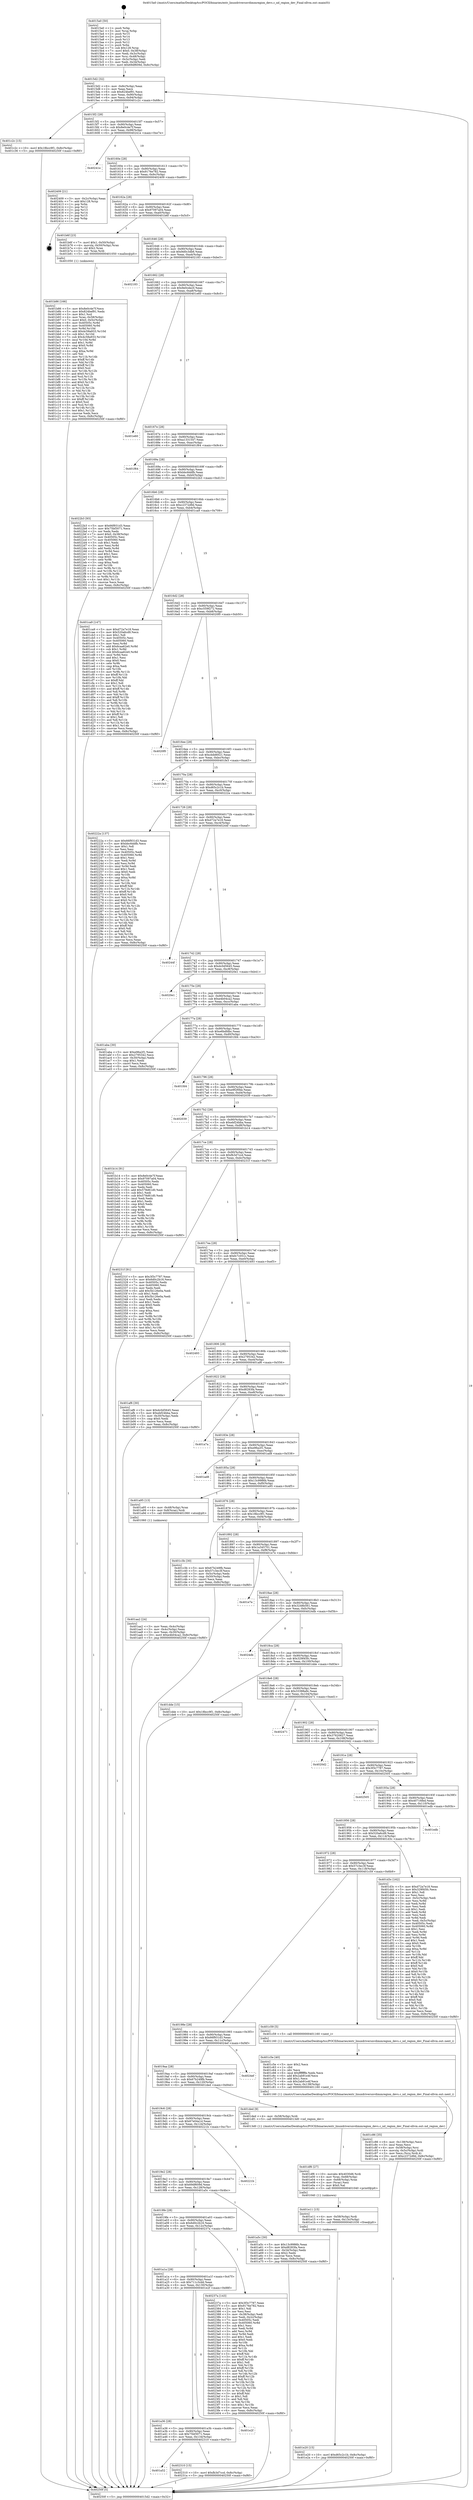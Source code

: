 digraph "0x4015a0" {
  label = "0x4015a0 (/mnt/c/Users/mathe/Desktop/tcc/POCII/binaries/extr_linuxdriversnvdimmregion_devs.c_nd_region_dev_Final-ollvm.out::main(0))"
  labelloc = "t"
  node[shape=record]

  Entry [label="",width=0.3,height=0.3,shape=circle,fillcolor=black,style=filled]
  "0x4015d2" [label="{
     0x4015d2 [32]\l
     | [instrs]\l
     &nbsp;&nbsp;0x4015d2 \<+6\>: mov -0x8c(%rbp),%eax\l
     &nbsp;&nbsp;0x4015d8 \<+2\>: mov %eax,%ecx\l
     &nbsp;&nbsp;0x4015da \<+6\>: sub $0x824bef91,%ecx\l
     &nbsp;&nbsp;0x4015e0 \<+6\>: mov %eax,-0x90(%rbp)\l
     &nbsp;&nbsp;0x4015e6 \<+6\>: mov %ecx,-0x94(%rbp)\l
     &nbsp;&nbsp;0x4015ec \<+6\>: je 0000000000401c2c \<main+0x68c\>\l
  }"]
  "0x401c2c" [label="{
     0x401c2c [15]\l
     | [instrs]\l
     &nbsp;&nbsp;0x401c2c \<+10\>: movl $0x18bcc9f1,-0x8c(%rbp)\l
     &nbsp;&nbsp;0x401c36 \<+5\>: jmp 000000000040250f \<main+0xf6f\>\l
  }"]
  "0x4015f2" [label="{
     0x4015f2 [28]\l
     | [instrs]\l
     &nbsp;&nbsp;0x4015f2 \<+5\>: jmp 00000000004015f7 \<main+0x57\>\l
     &nbsp;&nbsp;0x4015f7 \<+6\>: mov -0x90(%rbp),%eax\l
     &nbsp;&nbsp;0x4015fd \<+5\>: sub $0x8e0c4e7f,%eax\l
     &nbsp;&nbsp;0x401602 \<+6\>: mov %eax,-0x98(%rbp)\l
     &nbsp;&nbsp;0x401608 \<+6\>: je 000000000040241e \<main+0xe7e\>\l
  }"]
  Exit [label="",width=0.3,height=0.3,shape=circle,fillcolor=black,style=filled,peripheries=2]
  "0x40241e" [label="{
     0x40241e\l
  }", style=dashed]
  "0x40160e" [label="{
     0x40160e [28]\l
     | [instrs]\l
     &nbsp;&nbsp;0x40160e \<+5\>: jmp 0000000000401613 \<main+0x73\>\l
     &nbsp;&nbsp;0x401613 \<+6\>: mov -0x90(%rbp),%eax\l
     &nbsp;&nbsp;0x401619 \<+5\>: sub $0x9176e782,%eax\l
     &nbsp;&nbsp;0x40161e \<+6\>: mov %eax,-0x9c(%rbp)\l
     &nbsp;&nbsp;0x401624 \<+6\>: je 0000000000402409 \<main+0xe69\>\l
  }"]
  "0x401a52" [label="{
     0x401a52\l
  }", style=dashed]
  "0x402409" [label="{
     0x402409 [21]\l
     | [instrs]\l
     &nbsp;&nbsp;0x402409 \<+3\>: mov -0x2c(%rbp),%eax\l
     &nbsp;&nbsp;0x40240c \<+7\>: add $0x128,%rsp\l
     &nbsp;&nbsp;0x402413 \<+1\>: pop %rbx\l
     &nbsp;&nbsp;0x402414 \<+2\>: pop %r12\l
     &nbsp;&nbsp;0x402416 \<+2\>: pop %r13\l
     &nbsp;&nbsp;0x402418 \<+2\>: pop %r14\l
     &nbsp;&nbsp;0x40241a \<+2\>: pop %r15\l
     &nbsp;&nbsp;0x40241c \<+1\>: pop %rbp\l
     &nbsp;&nbsp;0x40241d \<+1\>: ret\l
  }"]
  "0x40162a" [label="{
     0x40162a [28]\l
     | [instrs]\l
     &nbsp;&nbsp;0x40162a \<+5\>: jmp 000000000040162f \<main+0x8f\>\l
     &nbsp;&nbsp;0x40162f \<+6\>: mov -0x90(%rbp),%eax\l
     &nbsp;&nbsp;0x401635 \<+5\>: sub $0x97097a04,%eax\l
     &nbsp;&nbsp;0x40163a \<+6\>: mov %eax,-0xa0(%rbp)\l
     &nbsp;&nbsp;0x401640 \<+6\>: je 0000000000401b6f \<main+0x5cf\>\l
  }"]
  "0x402310" [label="{
     0x402310 [15]\l
     | [instrs]\l
     &nbsp;&nbsp;0x402310 \<+10\>: movl $0xfb3d7ccd,-0x8c(%rbp)\l
     &nbsp;&nbsp;0x40231a \<+5\>: jmp 000000000040250f \<main+0xf6f\>\l
  }"]
  "0x401b6f" [label="{
     0x401b6f [23]\l
     | [instrs]\l
     &nbsp;&nbsp;0x401b6f \<+7\>: movl $0x1,-0x50(%rbp)\l
     &nbsp;&nbsp;0x401b76 \<+4\>: movslq -0x50(%rbp),%rax\l
     &nbsp;&nbsp;0x401b7a \<+4\>: shl $0x2,%rax\l
     &nbsp;&nbsp;0x401b7e \<+3\>: mov %rax,%rdi\l
     &nbsp;&nbsp;0x401b81 \<+5\>: call 0000000000401050 \<malloc@plt\>\l
     | [calls]\l
     &nbsp;&nbsp;0x401050 \{1\} (unknown)\l
  }"]
  "0x401646" [label="{
     0x401646 [28]\l
     | [instrs]\l
     &nbsp;&nbsp;0x401646 \<+5\>: jmp 000000000040164b \<main+0xab\>\l
     &nbsp;&nbsp;0x40164b \<+6\>: mov -0x90(%rbp),%eax\l
     &nbsp;&nbsp;0x401651 \<+5\>: sub $0x9d0c3db6,%eax\l
     &nbsp;&nbsp;0x401656 \<+6\>: mov %eax,-0xa4(%rbp)\l
     &nbsp;&nbsp;0x40165c \<+6\>: je 0000000000402183 \<main+0xbe3\>\l
  }"]
  "0x401a36" [label="{
     0x401a36 [28]\l
     | [instrs]\l
     &nbsp;&nbsp;0x401a36 \<+5\>: jmp 0000000000401a3b \<main+0x49b\>\l
     &nbsp;&nbsp;0x401a3b \<+6\>: mov -0x90(%rbp),%eax\l
     &nbsp;&nbsp;0x401a41 \<+5\>: sub $0x75bf3071,%eax\l
     &nbsp;&nbsp;0x401a46 \<+6\>: mov %eax,-0x134(%rbp)\l
     &nbsp;&nbsp;0x401a4c \<+6\>: je 0000000000402310 \<main+0xd70\>\l
  }"]
  "0x402183" [label="{
     0x402183\l
  }", style=dashed]
  "0x401662" [label="{
     0x401662 [28]\l
     | [instrs]\l
     &nbsp;&nbsp;0x401662 \<+5\>: jmp 0000000000401667 \<main+0xc7\>\l
     &nbsp;&nbsp;0x401667 \<+6\>: mov -0x90(%rbp),%eax\l
     &nbsp;&nbsp;0x40166d \<+5\>: sub $0x9e0cdec0,%eax\l
     &nbsp;&nbsp;0x401672 \<+6\>: mov %eax,-0xa8(%rbp)\l
     &nbsp;&nbsp;0x401678 \<+6\>: je 0000000000401e60 \<main+0x8c0\>\l
  }"]
  "0x401e2f" [label="{
     0x401e2f\l
  }", style=dashed]
  "0x401e60" [label="{
     0x401e60\l
  }", style=dashed]
  "0x40167e" [label="{
     0x40167e [28]\l
     | [instrs]\l
     &nbsp;&nbsp;0x40167e \<+5\>: jmp 0000000000401683 \<main+0xe3\>\l
     &nbsp;&nbsp;0x401683 \<+6\>: mov -0x90(%rbp),%eax\l
     &nbsp;&nbsp;0x401689 \<+5\>: sub $0xa1331547,%eax\l
     &nbsp;&nbsp;0x40168e \<+6\>: mov %eax,-0xac(%rbp)\l
     &nbsp;&nbsp;0x401694 \<+6\>: je 0000000000401f64 \<main+0x9c4\>\l
  }"]
  "0x401a1a" [label="{
     0x401a1a [28]\l
     | [instrs]\l
     &nbsp;&nbsp;0x401a1a \<+5\>: jmp 0000000000401a1f \<main+0x47f\>\l
     &nbsp;&nbsp;0x401a1f \<+6\>: mov -0x90(%rbp),%eax\l
     &nbsp;&nbsp;0x401a25 \<+5\>: sub $0x711c3cdd,%eax\l
     &nbsp;&nbsp;0x401a2a \<+6\>: mov %eax,-0x130(%rbp)\l
     &nbsp;&nbsp;0x401a30 \<+6\>: je 0000000000401e2f \<main+0x88f\>\l
  }"]
  "0x401f64" [label="{
     0x401f64\l
  }", style=dashed]
  "0x40169a" [label="{
     0x40169a [28]\l
     | [instrs]\l
     &nbsp;&nbsp;0x40169a \<+5\>: jmp 000000000040169f \<main+0xff\>\l
     &nbsp;&nbsp;0x40169f \<+6\>: mov -0x90(%rbp),%eax\l
     &nbsp;&nbsp;0x4016a5 \<+5\>: sub $0xbbc6ddfb,%eax\l
     &nbsp;&nbsp;0x4016aa \<+6\>: mov %eax,-0xb0(%rbp)\l
     &nbsp;&nbsp;0x4016b0 \<+6\>: je 00000000004022b3 \<main+0xd13\>\l
  }"]
  "0x40237a" [label="{
     0x40237a [143]\l
     | [instrs]\l
     &nbsp;&nbsp;0x40237a \<+5\>: mov $0x3f3c7787,%eax\l
     &nbsp;&nbsp;0x40237f \<+5\>: mov $0x9176e782,%ecx\l
     &nbsp;&nbsp;0x402384 \<+2\>: mov $0x1,%dl\l
     &nbsp;&nbsp;0x402386 \<+2\>: xor %esi,%esi\l
     &nbsp;&nbsp;0x402388 \<+3\>: mov -0x38(%rbp),%edi\l
     &nbsp;&nbsp;0x40238b \<+3\>: mov %edi,-0x2c(%rbp)\l
     &nbsp;&nbsp;0x40238e \<+7\>: mov 0x40505c,%edi\l
     &nbsp;&nbsp;0x402395 \<+8\>: mov 0x405060,%r8d\l
     &nbsp;&nbsp;0x40239d \<+3\>: sub $0x1,%esi\l
     &nbsp;&nbsp;0x4023a0 \<+3\>: mov %edi,%r9d\l
     &nbsp;&nbsp;0x4023a3 \<+3\>: add %esi,%r9d\l
     &nbsp;&nbsp;0x4023a6 \<+4\>: imul %r9d,%edi\l
     &nbsp;&nbsp;0x4023aa \<+3\>: and $0x1,%edi\l
     &nbsp;&nbsp;0x4023ad \<+3\>: cmp $0x0,%edi\l
     &nbsp;&nbsp;0x4023b0 \<+4\>: sete %r10b\l
     &nbsp;&nbsp;0x4023b4 \<+4\>: cmp $0xa,%r8d\l
     &nbsp;&nbsp;0x4023b8 \<+4\>: setl %r11b\l
     &nbsp;&nbsp;0x4023bc \<+3\>: mov %r10b,%bl\l
     &nbsp;&nbsp;0x4023bf \<+3\>: xor $0xff,%bl\l
     &nbsp;&nbsp;0x4023c2 \<+3\>: mov %r11b,%r14b\l
     &nbsp;&nbsp;0x4023c5 \<+4\>: xor $0xff,%r14b\l
     &nbsp;&nbsp;0x4023c9 \<+3\>: xor $0x1,%dl\l
     &nbsp;&nbsp;0x4023cc \<+3\>: mov %bl,%r15b\l
     &nbsp;&nbsp;0x4023cf \<+4\>: and $0xff,%r15b\l
     &nbsp;&nbsp;0x4023d3 \<+3\>: and %dl,%r10b\l
     &nbsp;&nbsp;0x4023d6 \<+3\>: mov %r14b,%r12b\l
     &nbsp;&nbsp;0x4023d9 \<+4\>: and $0xff,%r12b\l
     &nbsp;&nbsp;0x4023dd \<+3\>: and %dl,%r11b\l
     &nbsp;&nbsp;0x4023e0 \<+3\>: or %r10b,%r15b\l
     &nbsp;&nbsp;0x4023e3 \<+3\>: or %r11b,%r12b\l
     &nbsp;&nbsp;0x4023e6 \<+3\>: xor %r12b,%r15b\l
     &nbsp;&nbsp;0x4023e9 \<+3\>: or %r14b,%bl\l
     &nbsp;&nbsp;0x4023ec \<+3\>: xor $0xff,%bl\l
     &nbsp;&nbsp;0x4023ef \<+3\>: or $0x1,%dl\l
     &nbsp;&nbsp;0x4023f2 \<+2\>: and %dl,%bl\l
     &nbsp;&nbsp;0x4023f4 \<+3\>: or %bl,%r15b\l
     &nbsp;&nbsp;0x4023f7 \<+4\>: test $0x1,%r15b\l
     &nbsp;&nbsp;0x4023fb \<+3\>: cmovne %ecx,%eax\l
     &nbsp;&nbsp;0x4023fe \<+6\>: mov %eax,-0x8c(%rbp)\l
     &nbsp;&nbsp;0x402404 \<+5\>: jmp 000000000040250f \<main+0xf6f\>\l
  }"]
  "0x4022b3" [label="{
     0x4022b3 [93]\l
     | [instrs]\l
     &nbsp;&nbsp;0x4022b3 \<+5\>: mov $0x66f931d3,%eax\l
     &nbsp;&nbsp;0x4022b8 \<+5\>: mov $0x75bf3071,%ecx\l
     &nbsp;&nbsp;0x4022bd \<+2\>: xor %edx,%edx\l
     &nbsp;&nbsp;0x4022bf \<+7\>: movl $0x0,-0x38(%rbp)\l
     &nbsp;&nbsp;0x4022c6 \<+7\>: mov 0x40505c,%esi\l
     &nbsp;&nbsp;0x4022cd \<+7\>: mov 0x405060,%edi\l
     &nbsp;&nbsp;0x4022d4 \<+3\>: sub $0x1,%edx\l
     &nbsp;&nbsp;0x4022d7 \<+3\>: mov %esi,%r8d\l
     &nbsp;&nbsp;0x4022da \<+3\>: add %edx,%r8d\l
     &nbsp;&nbsp;0x4022dd \<+4\>: imul %r8d,%esi\l
     &nbsp;&nbsp;0x4022e1 \<+3\>: and $0x1,%esi\l
     &nbsp;&nbsp;0x4022e4 \<+3\>: cmp $0x0,%esi\l
     &nbsp;&nbsp;0x4022e7 \<+4\>: sete %r9b\l
     &nbsp;&nbsp;0x4022eb \<+3\>: cmp $0xa,%edi\l
     &nbsp;&nbsp;0x4022ee \<+4\>: setl %r10b\l
     &nbsp;&nbsp;0x4022f2 \<+3\>: mov %r9b,%r11b\l
     &nbsp;&nbsp;0x4022f5 \<+3\>: and %r10b,%r11b\l
     &nbsp;&nbsp;0x4022f8 \<+3\>: xor %r10b,%r9b\l
     &nbsp;&nbsp;0x4022fb \<+3\>: or %r9b,%r11b\l
     &nbsp;&nbsp;0x4022fe \<+4\>: test $0x1,%r11b\l
     &nbsp;&nbsp;0x402302 \<+3\>: cmovne %ecx,%eax\l
     &nbsp;&nbsp;0x402305 \<+6\>: mov %eax,-0x8c(%rbp)\l
     &nbsp;&nbsp;0x40230b \<+5\>: jmp 000000000040250f \<main+0xf6f\>\l
  }"]
  "0x4016b6" [label="{
     0x4016b6 [28]\l
     | [instrs]\l
     &nbsp;&nbsp;0x4016b6 \<+5\>: jmp 00000000004016bb \<main+0x11b\>\l
     &nbsp;&nbsp;0x4016bb \<+6\>: mov -0x90(%rbp),%eax\l
     &nbsp;&nbsp;0x4016c1 \<+5\>: sub $0xc2372d9d,%eax\l
     &nbsp;&nbsp;0x4016c6 \<+6\>: mov %eax,-0xb4(%rbp)\l
     &nbsp;&nbsp;0x4016cc \<+6\>: je 0000000000401ca9 \<main+0x709\>\l
  }"]
  "0x401e20" [label="{
     0x401e20 [15]\l
     | [instrs]\l
     &nbsp;&nbsp;0x401e20 \<+10\>: movl $0xd65c2c1b,-0x8c(%rbp)\l
     &nbsp;&nbsp;0x401e2a \<+5\>: jmp 000000000040250f \<main+0xf6f\>\l
  }"]
  "0x401ca9" [label="{
     0x401ca9 [147]\l
     | [instrs]\l
     &nbsp;&nbsp;0x401ca9 \<+5\>: mov $0xd72a7e18,%eax\l
     &nbsp;&nbsp;0x401cae \<+5\>: mov $0x520a6cd9,%ecx\l
     &nbsp;&nbsp;0x401cb3 \<+2\>: mov $0x1,%dl\l
     &nbsp;&nbsp;0x401cb5 \<+7\>: mov 0x40505c,%esi\l
     &nbsp;&nbsp;0x401cbc \<+7\>: mov 0x405060,%edi\l
     &nbsp;&nbsp;0x401cc3 \<+3\>: mov %esi,%r8d\l
     &nbsp;&nbsp;0x401cc6 \<+7\>: add $0x6caa62e0,%r8d\l
     &nbsp;&nbsp;0x401ccd \<+4\>: sub $0x1,%r8d\l
     &nbsp;&nbsp;0x401cd1 \<+7\>: sub $0x6caa62e0,%r8d\l
     &nbsp;&nbsp;0x401cd8 \<+4\>: imul %r8d,%esi\l
     &nbsp;&nbsp;0x401cdc \<+3\>: and $0x1,%esi\l
     &nbsp;&nbsp;0x401cdf \<+3\>: cmp $0x0,%esi\l
     &nbsp;&nbsp;0x401ce2 \<+4\>: sete %r9b\l
     &nbsp;&nbsp;0x401ce6 \<+3\>: cmp $0xa,%edi\l
     &nbsp;&nbsp;0x401ce9 \<+4\>: setl %r10b\l
     &nbsp;&nbsp;0x401ced \<+3\>: mov %r9b,%r11b\l
     &nbsp;&nbsp;0x401cf0 \<+4\>: xor $0xff,%r11b\l
     &nbsp;&nbsp;0x401cf4 \<+3\>: mov %r10b,%bl\l
     &nbsp;&nbsp;0x401cf7 \<+3\>: xor $0xff,%bl\l
     &nbsp;&nbsp;0x401cfa \<+3\>: xor $0x1,%dl\l
     &nbsp;&nbsp;0x401cfd \<+3\>: mov %r11b,%r14b\l
     &nbsp;&nbsp;0x401d00 \<+4\>: and $0xff,%r14b\l
     &nbsp;&nbsp;0x401d04 \<+3\>: and %dl,%r9b\l
     &nbsp;&nbsp;0x401d07 \<+3\>: mov %bl,%r15b\l
     &nbsp;&nbsp;0x401d0a \<+4\>: and $0xff,%r15b\l
     &nbsp;&nbsp;0x401d0e \<+3\>: and %dl,%r10b\l
     &nbsp;&nbsp;0x401d11 \<+3\>: or %r9b,%r14b\l
     &nbsp;&nbsp;0x401d14 \<+3\>: or %r10b,%r15b\l
     &nbsp;&nbsp;0x401d17 \<+3\>: xor %r15b,%r14b\l
     &nbsp;&nbsp;0x401d1a \<+3\>: or %bl,%r11b\l
     &nbsp;&nbsp;0x401d1d \<+4\>: xor $0xff,%r11b\l
     &nbsp;&nbsp;0x401d21 \<+3\>: or $0x1,%dl\l
     &nbsp;&nbsp;0x401d24 \<+3\>: and %dl,%r11b\l
     &nbsp;&nbsp;0x401d27 \<+3\>: or %r11b,%r14b\l
     &nbsp;&nbsp;0x401d2a \<+4\>: test $0x1,%r14b\l
     &nbsp;&nbsp;0x401d2e \<+3\>: cmovne %ecx,%eax\l
     &nbsp;&nbsp;0x401d31 \<+6\>: mov %eax,-0x8c(%rbp)\l
     &nbsp;&nbsp;0x401d37 \<+5\>: jmp 000000000040250f \<main+0xf6f\>\l
  }"]
  "0x4016d2" [label="{
     0x4016d2 [28]\l
     | [instrs]\l
     &nbsp;&nbsp;0x4016d2 \<+5\>: jmp 00000000004016d7 \<main+0x137\>\l
     &nbsp;&nbsp;0x4016d7 \<+6\>: mov -0x90(%rbp),%eax\l
     &nbsp;&nbsp;0x4016dd \<+5\>: sub $0xc559f272,%eax\l
     &nbsp;&nbsp;0x4016e2 \<+6\>: mov %eax,-0xb8(%rbp)\l
     &nbsp;&nbsp;0x4016e8 \<+6\>: je 00000000004020f0 \<main+0xb50\>\l
  }"]
  "0x401e11" [label="{
     0x401e11 [15]\l
     | [instrs]\l
     &nbsp;&nbsp;0x401e11 \<+4\>: mov -0x58(%rbp),%rdi\l
     &nbsp;&nbsp;0x401e15 \<+6\>: mov %eax,-0x13c(%rbp)\l
     &nbsp;&nbsp;0x401e1b \<+5\>: call 0000000000401030 \<free@plt\>\l
     | [calls]\l
     &nbsp;&nbsp;0x401030 \{1\} (unknown)\l
  }"]
  "0x4020f0" [label="{
     0x4020f0\l
  }", style=dashed]
  "0x4016ee" [label="{
     0x4016ee [28]\l
     | [instrs]\l
     &nbsp;&nbsp;0x4016ee \<+5\>: jmp 00000000004016f3 \<main+0x153\>\l
     &nbsp;&nbsp;0x4016f3 \<+6\>: mov -0x90(%rbp),%eax\l
     &nbsp;&nbsp;0x4016f9 \<+5\>: sub $0xcbdd6021,%eax\l
     &nbsp;&nbsp;0x4016fe \<+6\>: mov %eax,-0xbc(%rbp)\l
     &nbsp;&nbsp;0x401704 \<+6\>: je 0000000000401fe3 \<main+0xa43\>\l
  }"]
  "0x401df6" [label="{
     0x401df6 [27]\l
     | [instrs]\l
     &nbsp;&nbsp;0x401df6 \<+10\>: movabs $0x4030d6,%rdi\l
     &nbsp;&nbsp;0x401e00 \<+4\>: mov %rax,-0x68(%rbp)\l
     &nbsp;&nbsp;0x401e04 \<+4\>: mov -0x68(%rbp),%rax\l
     &nbsp;&nbsp;0x401e08 \<+2\>: mov (%rax),%esi\l
     &nbsp;&nbsp;0x401e0a \<+2\>: mov $0x0,%al\l
     &nbsp;&nbsp;0x401e0c \<+5\>: call 0000000000401040 \<printf@plt\>\l
     | [calls]\l
     &nbsp;&nbsp;0x401040 \{1\} (unknown)\l
  }"]
  "0x401fe3" [label="{
     0x401fe3\l
  }", style=dashed]
  "0x40170a" [label="{
     0x40170a [28]\l
     | [instrs]\l
     &nbsp;&nbsp;0x40170a \<+5\>: jmp 000000000040170f \<main+0x16f\>\l
     &nbsp;&nbsp;0x40170f \<+6\>: mov -0x90(%rbp),%eax\l
     &nbsp;&nbsp;0x401715 \<+5\>: sub $0xd65c2c1b,%eax\l
     &nbsp;&nbsp;0x40171a \<+6\>: mov %eax,-0xc0(%rbp)\l
     &nbsp;&nbsp;0x401720 \<+6\>: je 000000000040222a \<main+0xc8a\>\l
  }"]
  "0x401c86" [label="{
     0x401c86 [35]\l
     | [instrs]\l
     &nbsp;&nbsp;0x401c86 \<+6\>: mov -0x138(%rbp),%ecx\l
     &nbsp;&nbsp;0x401c8c \<+3\>: imul %eax,%ecx\l
     &nbsp;&nbsp;0x401c8f \<+4\>: mov -0x58(%rbp),%rsi\l
     &nbsp;&nbsp;0x401c93 \<+4\>: movslq -0x5c(%rbp),%rdi\l
     &nbsp;&nbsp;0x401c97 \<+3\>: mov %ecx,(%rsi,%rdi,4)\l
     &nbsp;&nbsp;0x401c9a \<+10\>: movl $0xc2372d9d,-0x8c(%rbp)\l
     &nbsp;&nbsp;0x401ca4 \<+5\>: jmp 000000000040250f \<main+0xf6f\>\l
  }"]
  "0x40222a" [label="{
     0x40222a [137]\l
     | [instrs]\l
     &nbsp;&nbsp;0x40222a \<+5\>: mov $0x66f931d3,%eax\l
     &nbsp;&nbsp;0x40222f \<+5\>: mov $0xbbc6ddfb,%ecx\l
     &nbsp;&nbsp;0x402234 \<+2\>: mov $0x1,%dl\l
     &nbsp;&nbsp;0x402236 \<+2\>: xor %esi,%esi\l
     &nbsp;&nbsp;0x402238 \<+7\>: mov 0x40505c,%edi\l
     &nbsp;&nbsp;0x40223f \<+8\>: mov 0x405060,%r8d\l
     &nbsp;&nbsp;0x402247 \<+3\>: sub $0x1,%esi\l
     &nbsp;&nbsp;0x40224a \<+3\>: mov %edi,%r9d\l
     &nbsp;&nbsp;0x40224d \<+3\>: add %esi,%r9d\l
     &nbsp;&nbsp;0x402250 \<+4\>: imul %r9d,%edi\l
     &nbsp;&nbsp;0x402254 \<+3\>: and $0x1,%edi\l
     &nbsp;&nbsp;0x402257 \<+3\>: cmp $0x0,%edi\l
     &nbsp;&nbsp;0x40225a \<+4\>: sete %r10b\l
     &nbsp;&nbsp;0x40225e \<+4\>: cmp $0xa,%r8d\l
     &nbsp;&nbsp;0x402262 \<+4\>: setl %r11b\l
     &nbsp;&nbsp;0x402266 \<+3\>: mov %r10b,%bl\l
     &nbsp;&nbsp;0x402269 \<+3\>: xor $0xff,%bl\l
     &nbsp;&nbsp;0x40226c \<+3\>: mov %r11b,%r14b\l
     &nbsp;&nbsp;0x40226f \<+4\>: xor $0xff,%r14b\l
     &nbsp;&nbsp;0x402273 \<+3\>: xor $0x0,%dl\l
     &nbsp;&nbsp;0x402276 \<+3\>: mov %bl,%r15b\l
     &nbsp;&nbsp;0x402279 \<+4\>: and $0x0,%r15b\l
     &nbsp;&nbsp;0x40227d \<+3\>: and %dl,%r10b\l
     &nbsp;&nbsp;0x402280 \<+3\>: mov %r14b,%r12b\l
     &nbsp;&nbsp;0x402283 \<+4\>: and $0x0,%r12b\l
     &nbsp;&nbsp;0x402287 \<+3\>: and %dl,%r11b\l
     &nbsp;&nbsp;0x40228a \<+3\>: or %r10b,%r15b\l
     &nbsp;&nbsp;0x40228d \<+3\>: or %r11b,%r12b\l
     &nbsp;&nbsp;0x402290 \<+3\>: xor %r12b,%r15b\l
     &nbsp;&nbsp;0x402293 \<+3\>: or %r14b,%bl\l
     &nbsp;&nbsp;0x402296 \<+3\>: xor $0xff,%bl\l
     &nbsp;&nbsp;0x402299 \<+3\>: or $0x0,%dl\l
     &nbsp;&nbsp;0x40229c \<+2\>: and %dl,%bl\l
     &nbsp;&nbsp;0x40229e \<+3\>: or %bl,%r15b\l
     &nbsp;&nbsp;0x4022a1 \<+4\>: test $0x1,%r15b\l
     &nbsp;&nbsp;0x4022a5 \<+3\>: cmovne %ecx,%eax\l
     &nbsp;&nbsp;0x4022a8 \<+6\>: mov %eax,-0x8c(%rbp)\l
     &nbsp;&nbsp;0x4022ae \<+5\>: jmp 000000000040250f \<main+0xf6f\>\l
  }"]
  "0x401726" [label="{
     0x401726 [28]\l
     | [instrs]\l
     &nbsp;&nbsp;0x401726 \<+5\>: jmp 000000000040172b \<main+0x18b\>\l
     &nbsp;&nbsp;0x40172b \<+6\>: mov -0x90(%rbp),%eax\l
     &nbsp;&nbsp;0x401731 \<+5\>: sub $0xd72a7e18,%eax\l
     &nbsp;&nbsp;0x401736 \<+6\>: mov %eax,-0xc4(%rbp)\l
     &nbsp;&nbsp;0x40173c \<+6\>: je 000000000040244f \<main+0xeaf\>\l
  }"]
  "0x401c5e" [label="{
     0x401c5e [40]\l
     | [instrs]\l
     &nbsp;&nbsp;0x401c5e \<+5\>: mov $0x2,%ecx\l
     &nbsp;&nbsp;0x401c63 \<+1\>: cltd\l
     &nbsp;&nbsp;0x401c64 \<+2\>: idiv %ecx\l
     &nbsp;&nbsp;0x401c66 \<+6\>: imul $0xfffffffe,%edx,%ecx\l
     &nbsp;&nbsp;0x401c6c \<+6\>: add $0x2ab91e4f,%ecx\l
     &nbsp;&nbsp;0x401c72 \<+3\>: add $0x1,%ecx\l
     &nbsp;&nbsp;0x401c75 \<+6\>: sub $0x2ab91e4f,%ecx\l
     &nbsp;&nbsp;0x401c7b \<+6\>: mov %ecx,-0x138(%rbp)\l
     &nbsp;&nbsp;0x401c81 \<+5\>: call 0000000000401160 \<next_i\>\l
     | [calls]\l
     &nbsp;&nbsp;0x401160 \{1\} (/mnt/c/Users/mathe/Desktop/tcc/POCII/binaries/extr_linuxdriversnvdimmregion_devs.c_nd_region_dev_Final-ollvm.out::next_i)\l
  }"]
  "0x40244f" [label="{
     0x40244f\l
  }", style=dashed]
  "0x401742" [label="{
     0x401742 [28]\l
     | [instrs]\l
     &nbsp;&nbsp;0x401742 \<+5\>: jmp 0000000000401747 \<main+0x1a7\>\l
     &nbsp;&nbsp;0x401747 \<+6\>: mov -0x90(%rbp),%eax\l
     &nbsp;&nbsp;0x40174d \<+5\>: sub $0xdc0d5645,%eax\l
     &nbsp;&nbsp;0x401752 \<+6\>: mov %eax,-0xc8(%rbp)\l
     &nbsp;&nbsp;0x401758 \<+6\>: je 00000000004020e1 \<main+0xb41\>\l
  }"]
  "0x401b86" [label="{
     0x401b86 [166]\l
     | [instrs]\l
     &nbsp;&nbsp;0x401b86 \<+5\>: mov $0x8e0c4e7f,%ecx\l
     &nbsp;&nbsp;0x401b8b \<+5\>: mov $0x824bef91,%edx\l
     &nbsp;&nbsp;0x401b90 \<+3\>: mov $0x1,%sil\l
     &nbsp;&nbsp;0x401b93 \<+4\>: mov %rax,-0x58(%rbp)\l
     &nbsp;&nbsp;0x401b97 \<+7\>: movl $0x0,-0x5c(%rbp)\l
     &nbsp;&nbsp;0x401b9e \<+8\>: mov 0x40505c,%r8d\l
     &nbsp;&nbsp;0x401ba6 \<+8\>: mov 0x405060,%r9d\l
     &nbsp;&nbsp;0x401bae \<+3\>: mov %r8d,%r10d\l
     &nbsp;&nbsp;0x401bb1 \<+7\>: add $0x4c58a933,%r10d\l
     &nbsp;&nbsp;0x401bb8 \<+4\>: sub $0x1,%r10d\l
     &nbsp;&nbsp;0x401bbc \<+7\>: sub $0x4c58a933,%r10d\l
     &nbsp;&nbsp;0x401bc3 \<+4\>: imul %r10d,%r8d\l
     &nbsp;&nbsp;0x401bc7 \<+4\>: and $0x1,%r8d\l
     &nbsp;&nbsp;0x401bcb \<+4\>: cmp $0x0,%r8d\l
     &nbsp;&nbsp;0x401bcf \<+4\>: sete %r11b\l
     &nbsp;&nbsp;0x401bd3 \<+4\>: cmp $0xa,%r9d\l
     &nbsp;&nbsp;0x401bd7 \<+3\>: setl %bl\l
     &nbsp;&nbsp;0x401bda \<+3\>: mov %r11b,%r14b\l
     &nbsp;&nbsp;0x401bdd \<+4\>: xor $0xff,%r14b\l
     &nbsp;&nbsp;0x401be1 \<+3\>: mov %bl,%r15b\l
     &nbsp;&nbsp;0x401be4 \<+4\>: xor $0xff,%r15b\l
     &nbsp;&nbsp;0x401be8 \<+4\>: xor $0x0,%sil\l
     &nbsp;&nbsp;0x401bec \<+3\>: mov %r14b,%r12b\l
     &nbsp;&nbsp;0x401bef \<+4\>: and $0x0,%r12b\l
     &nbsp;&nbsp;0x401bf3 \<+3\>: and %sil,%r11b\l
     &nbsp;&nbsp;0x401bf6 \<+3\>: mov %r15b,%r13b\l
     &nbsp;&nbsp;0x401bf9 \<+4\>: and $0x0,%r13b\l
     &nbsp;&nbsp;0x401bfd \<+3\>: and %sil,%bl\l
     &nbsp;&nbsp;0x401c00 \<+3\>: or %r11b,%r12b\l
     &nbsp;&nbsp;0x401c03 \<+3\>: or %bl,%r13b\l
     &nbsp;&nbsp;0x401c06 \<+3\>: xor %r13b,%r12b\l
     &nbsp;&nbsp;0x401c09 \<+3\>: or %r15b,%r14b\l
     &nbsp;&nbsp;0x401c0c \<+4\>: xor $0xff,%r14b\l
     &nbsp;&nbsp;0x401c10 \<+4\>: or $0x0,%sil\l
     &nbsp;&nbsp;0x401c14 \<+3\>: and %sil,%r14b\l
     &nbsp;&nbsp;0x401c17 \<+3\>: or %r14b,%r12b\l
     &nbsp;&nbsp;0x401c1a \<+4\>: test $0x1,%r12b\l
     &nbsp;&nbsp;0x401c1e \<+3\>: cmovne %edx,%ecx\l
     &nbsp;&nbsp;0x401c21 \<+6\>: mov %ecx,-0x8c(%rbp)\l
     &nbsp;&nbsp;0x401c27 \<+5\>: jmp 000000000040250f \<main+0xf6f\>\l
  }"]
  "0x4020e1" [label="{
     0x4020e1\l
  }", style=dashed]
  "0x40175e" [label="{
     0x40175e [28]\l
     | [instrs]\l
     &nbsp;&nbsp;0x40175e \<+5\>: jmp 0000000000401763 \<main+0x1c3\>\l
     &nbsp;&nbsp;0x401763 \<+6\>: mov -0x90(%rbp),%eax\l
     &nbsp;&nbsp;0x401769 \<+5\>: sub $0xe4b04ca2,%eax\l
     &nbsp;&nbsp;0x40176e \<+6\>: mov %eax,-0xcc(%rbp)\l
     &nbsp;&nbsp;0x401774 \<+6\>: je 0000000000401aba \<main+0x51a\>\l
  }"]
  "0x401aa2" [label="{
     0x401aa2 [24]\l
     | [instrs]\l
     &nbsp;&nbsp;0x401aa2 \<+3\>: mov %eax,-0x4c(%rbp)\l
     &nbsp;&nbsp;0x401aa5 \<+3\>: mov -0x4c(%rbp),%eax\l
     &nbsp;&nbsp;0x401aa8 \<+3\>: mov %eax,-0x30(%rbp)\l
     &nbsp;&nbsp;0x401aab \<+10\>: movl $0xe4b04ca2,-0x8c(%rbp)\l
     &nbsp;&nbsp;0x401ab5 \<+5\>: jmp 000000000040250f \<main+0xf6f\>\l
  }"]
  "0x401aba" [label="{
     0x401aba [30]\l
     | [instrs]\l
     &nbsp;&nbsp;0x401aba \<+5\>: mov $0xe96a2f1,%eax\l
     &nbsp;&nbsp;0x401abf \<+5\>: mov $0x2795342,%ecx\l
     &nbsp;&nbsp;0x401ac4 \<+3\>: mov -0x30(%rbp),%edx\l
     &nbsp;&nbsp;0x401ac7 \<+3\>: cmp $0x1,%edx\l
     &nbsp;&nbsp;0x401aca \<+3\>: cmovl %ecx,%eax\l
     &nbsp;&nbsp;0x401acd \<+6\>: mov %eax,-0x8c(%rbp)\l
     &nbsp;&nbsp;0x401ad3 \<+5\>: jmp 000000000040250f \<main+0xf6f\>\l
  }"]
  "0x40177a" [label="{
     0x40177a [28]\l
     | [instrs]\l
     &nbsp;&nbsp;0x40177a \<+5\>: jmp 000000000040177f \<main+0x1df\>\l
     &nbsp;&nbsp;0x40177f \<+6\>: mov -0x90(%rbp),%eax\l
     &nbsp;&nbsp;0x401785 \<+5\>: sub $0xe6bdfdbc,%eax\l
     &nbsp;&nbsp;0x40178a \<+6\>: mov %eax,-0xd0(%rbp)\l
     &nbsp;&nbsp;0x401790 \<+6\>: je 0000000000401fd4 \<main+0xa34\>\l
  }"]
  "0x4015a0" [label="{
     0x4015a0 [50]\l
     | [instrs]\l
     &nbsp;&nbsp;0x4015a0 \<+1\>: push %rbp\l
     &nbsp;&nbsp;0x4015a1 \<+3\>: mov %rsp,%rbp\l
     &nbsp;&nbsp;0x4015a4 \<+2\>: push %r15\l
     &nbsp;&nbsp;0x4015a6 \<+2\>: push %r14\l
     &nbsp;&nbsp;0x4015a8 \<+2\>: push %r13\l
     &nbsp;&nbsp;0x4015aa \<+2\>: push %r12\l
     &nbsp;&nbsp;0x4015ac \<+1\>: push %rbx\l
     &nbsp;&nbsp;0x4015ad \<+7\>: sub $0x128,%rsp\l
     &nbsp;&nbsp;0x4015b4 \<+7\>: movl $0x0,-0x38(%rbp)\l
     &nbsp;&nbsp;0x4015bb \<+3\>: mov %edi,-0x3c(%rbp)\l
     &nbsp;&nbsp;0x4015be \<+4\>: mov %rsi,-0x48(%rbp)\l
     &nbsp;&nbsp;0x4015c2 \<+3\>: mov -0x3c(%rbp),%edi\l
     &nbsp;&nbsp;0x4015c5 \<+3\>: mov %edi,-0x34(%rbp)\l
     &nbsp;&nbsp;0x4015c8 \<+10\>: movl $0x69df609d,-0x8c(%rbp)\l
  }"]
  "0x401fd4" [label="{
     0x401fd4\l
  }", style=dashed]
  "0x401796" [label="{
     0x401796 [28]\l
     | [instrs]\l
     &nbsp;&nbsp;0x401796 \<+5\>: jmp 000000000040179b \<main+0x1fb\>\l
     &nbsp;&nbsp;0x40179b \<+6\>: mov -0x90(%rbp),%eax\l
     &nbsp;&nbsp;0x4017a1 \<+5\>: sub $0xe9f2f0be,%eax\l
     &nbsp;&nbsp;0x4017a6 \<+6\>: mov %eax,-0xd4(%rbp)\l
     &nbsp;&nbsp;0x4017ac \<+6\>: je 0000000000402039 \<main+0xa99\>\l
  }"]
  "0x40250f" [label="{
     0x40250f [5]\l
     | [instrs]\l
     &nbsp;&nbsp;0x40250f \<+5\>: jmp 00000000004015d2 \<main+0x32\>\l
  }"]
  "0x402039" [label="{
     0x402039\l
  }", style=dashed]
  "0x4017b2" [label="{
     0x4017b2 [28]\l
     | [instrs]\l
     &nbsp;&nbsp;0x4017b2 \<+5\>: jmp 00000000004017b7 \<main+0x217\>\l
     &nbsp;&nbsp;0x4017b7 \<+6\>: mov -0x90(%rbp),%eax\l
     &nbsp;&nbsp;0x4017bd \<+5\>: sub $0xebf24bba,%eax\l
     &nbsp;&nbsp;0x4017c2 \<+6\>: mov %eax,-0xd8(%rbp)\l
     &nbsp;&nbsp;0x4017c8 \<+6\>: je 0000000000401b14 \<main+0x574\>\l
  }"]
  "0x4019fe" [label="{
     0x4019fe [28]\l
     | [instrs]\l
     &nbsp;&nbsp;0x4019fe \<+5\>: jmp 0000000000401a03 \<main+0x463\>\l
     &nbsp;&nbsp;0x401a03 \<+6\>: mov -0x90(%rbp),%eax\l
     &nbsp;&nbsp;0x401a09 \<+5\>: sub $0x6d0c2b16,%eax\l
     &nbsp;&nbsp;0x401a0e \<+6\>: mov %eax,-0x12c(%rbp)\l
     &nbsp;&nbsp;0x401a14 \<+6\>: je 000000000040237a \<main+0xdda\>\l
  }"]
  "0x401b14" [label="{
     0x401b14 [91]\l
     | [instrs]\l
     &nbsp;&nbsp;0x401b14 \<+5\>: mov $0x8e0c4e7f,%eax\l
     &nbsp;&nbsp;0x401b19 \<+5\>: mov $0x97097a04,%ecx\l
     &nbsp;&nbsp;0x401b1e \<+7\>: mov 0x40505c,%edx\l
     &nbsp;&nbsp;0x401b25 \<+7\>: mov 0x405060,%esi\l
     &nbsp;&nbsp;0x401b2c \<+2\>: mov %edx,%edi\l
     &nbsp;&nbsp;0x401b2e \<+6\>: add $0x578d61d0,%edi\l
     &nbsp;&nbsp;0x401b34 \<+3\>: sub $0x1,%edi\l
     &nbsp;&nbsp;0x401b37 \<+6\>: sub $0x578d61d0,%edi\l
     &nbsp;&nbsp;0x401b3d \<+3\>: imul %edi,%edx\l
     &nbsp;&nbsp;0x401b40 \<+3\>: and $0x1,%edx\l
     &nbsp;&nbsp;0x401b43 \<+3\>: cmp $0x0,%edx\l
     &nbsp;&nbsp;0x401b46 \<+4\>: sete %r8b\l
     &nbsp;&nbsp;0x401b4a \<+3\>: cmp $0xa,%esi\l
     &nbsp;&nbsp;0x401b4d \<+4\>: setl %r9b\l
     &nbsp;&nbsp;0x401b51 \<+3\>: mov %r8b,%r10b\l
     &nbsp;&nbsp;0x401b54 \<+3\>: and %r9b,%r10b\l
     &nbsp;&nbsp;0x401b57 \<+3\>: xor %r9b,%r8b\l
     &nbsp;&nbsp;0x401b5a \<+3\>: or %r8b,%r10b\l
     &nbsp;&nbsp;0x401b5d \<+4\>: test $0x1,%r10b\l
     &nbsp;&nbsp;0x401b61 \<+3\>: cmovne %ecx,%eax\l
     &nbsp;&nbsp;0x401b64 \<+6\>: mov %eax,-0x8c(%rbp)\l
     &nbsp;&nbsp;0x401b6a \<+5\>: jmp 000000000040250f \<main+0xf6f\>\l
  }"]
  "0x4017ce" [label="{
     0x4017ce [28]\l
     | [instrs]\l
     &nbsp;&nbsp;0x4017ce \<+5\>: jmp 00000000004017d3 \<main+0x233\>\l
     &nbsp;&nbsp;0x4017d3 \<+6\>: mov -0x90(%rbp),%eax\l
     &nbsp;&nbsp;0x4017d9 \<+5\>: sub $0xfb3d7ccd,%eax\l
     &nbsp;&nbsp;0x4017de \<+6\>: mov %eax,-0xdc(%rbp)\l
     &nbsp;&nbsp;0x4017e4 \<+6\>: je 000000000040231f \<main+0xd7f\>\l
  }"]
  "0x401a5c" [label="{
     0x401a5c [30]\l
     | [instrs]\l
     &nbsp;&nbsp;0x401a5c \<+5\>: mov $0x13c9986b,%eax\l
     &nbsp;&nbsp;0x401a61 \<+5\>: mov $0xd8283fa,%ecx\l
     &nbsp;&nbsp;0x401a66 \<+3\>: mov -0x34(%rbp),%edx\l
     &nbsp;&nbsp;0x401a69 \<+3\>: cmp $0x2,%edx\l
     &nbsp;&nbsp;0x401a6c \<+3\>: cmovne %ecx,%eax\l
     &nbsp;&nbsp;0x401a6f \<+6\>: mov %eax,-0x8c(%rbp)\l
     &nbsp;&nbsp;0x401a75 \<+5\>: jmp 000000000040250f \<main+0xf6f\>\l
  }"]
  "0x40231f" [label="{
     0x40231f [91]\l
     | [instrs]\l
     &nbsp;&nbsp;0x40231f \<+5\>: mov $0x3f3c7787,%eax\l
     &nbsp;&nbsp;0x402324 \<+5\>: mov $0x6d0c2b16,%ecx\l
     &nbsp;&nbsp;0x402329 \<+7\>: mov 0x40505c,%edx\l
     &nbsp;&nbsp;0x402330 \<+7\>: mov 0x405060,%esi\l
     &nbsp;&nbsp;0x402337 \<+2\>: mov %edx,%edi\l
     &nbsp;&nbsp;0x402339 \<+6\>: add $0x5b126e0a,%edi\l
     &nbsp;&nbsp;0x40233f \<+3\>: sub $0x1,%edi\l
     &nbsp;&nbsp;0x402342 \<+6\>: sub $0x5b126e0a,%edi\l
     &nbsp;&nbsp;0x402348 \<+3\>: imul %edi,%edx\l
     &nbsp;&nbsp;0x40234b \<+3\>: and $0x1,%edx\l
     &nbsp;&nbsp;0x40234e \<+3\>: cmp $0x0,%edx\l
     &nbsp;&nbsp;0x402351 \<+4\>: sete %r8b\l
     &nbsp;&nbsp;0x402355 \<+3\>: cmp $0xa,%esi\l
     &nbsp;&nbsp;0x402358 \<+4\>: setl %r9b\l
     &nbsp;&nbsp;0x40235c \<+3\>: mov %r8b,%r10b\l
     &nbsp;&nbsp;0x40235f \<+3\>: and %r9b,%r10b\l
     &nbsp;&nbsp;0x402362 \<+3\>: xor %r9b,%r8b\l
     &nbsp;&nbsp;0x402365 \<+3\>: or %r8b,%r10b\l
     &nbsp;&nbsp;0x402368 \<+4\>: test $0x1,%r10b\l
     &nbsp;&nbsp;0x40236c \<+3\>: cmovne %ecx,%eax\l
     &nbsp;&nbsp;0x40236f \<+6\>: mov %eax,-0x8c(%rbp)\l
     &nbsp;&nbsp;0x402375 \<+5\>: jmp 000000000040250f \<main+0xf6f\>\l
  }"]
  "0x4017ea" [label="{
     0x4017ea [28]\l
     | [instrs]\l
     &nbsp;&nbsp;0x4017ea \<+5\>: jmp 00000000004017ef \<main+0x24f\>\l
     &nbsp;&nbsp;0x4017ef \<+6\>: mov -0x90(%rbp),%eax\l
     &nbsp;&nbsp;0x4017f5 \<+5\>: sub $0xfc7c051c,%eax\l
     &nbsp;&nbsp;0x4017fa \<+6\>: mov %eax,-0xe0(%rbp)\l
     &nbsp;&nbsp;0x401800 \<+6\>: je 0000000000402493 \<main+0xef3\>\l
  }"]
  "0x4019e2" [label="{
     0x4019e2 [28]\l
     | [instrs]\l
     &nbsp;&nbsp;0x4019e2 \<+5\>: jmp 00000000004019e7 \<main+0x447\>\l
     &nbsp;&nbsp;0x4019e7 \<+6\>: mov -0x90(%rbp),%eax\l
     &nbsp;&nbsp;0x4019ed \<+5\>: sub $0x69df609d,%eax\l
     &nbsp;&nbsp;0x4019f2 \<+6\>: mov %eax,-0x128(%rbp)\l
     &nbsp;&nbsp;0x4019f8 \<+6\>: je 0000000000401a5c \<main+0x4bc\>\l
  }"]
  "0x402493" [label="{
     0x402493\l
  }", style=dashed]
  "0x401806" [label="{
     0x401806 [28]\l
     | [instrs]\l
     &nbsp;&nbsp;0x401806 \<+5\>: jmp 000000000040180b \<main+0x26b\>\l
     &nbsp;&nbsp;0x40180b \<+6\>: mov -0x90(%rbp),%eax\l
     &nbsp;&nbsp;0x401811 \<+5\>: sub $0x2795342,%eax\l
     &nbsp;&nbsp;0x401816 \<+6\>: mov %eax,-0xe4(%rbp)\l
     &nbsp;&nbsp;0x40181c \<+6\>: je 0000000000401af6 \<main+0x556\>\l
  }"]
  "0x40221b" [label="{
     0x40221b\l
  }", style=dashed]
  "0x401af6" [label="{
     0x401af6 [30]\l
     | [instrs]\l
     &nbsp;&nbsp;0x401af6 \<+5\>: mov $0xdc0d5645,%eax\l
     &nbsp;&nbsp;0x401afb \<+5\>: mov $0xebf24bba,%ecx\l
     &nbsp;&nbsp;0x401b00 \<+3\>: mov -0x30(%rbp),%edx\l
     &nbsp;&nbsp;0x401b03 \<+3\>: cmp $0x0,%edx\l
     &nbsp;&nbsp;0x401b06 \<+3\>: cmove %ecx,%eax\l
     &nbsp;&nbsp;0x401b09 \<+6\>: mov %eax,-0x8c(%rbp)\l
     &nbsp;&nbsp;0x401b0f \<+5\>: jmp 000000000040250f \<main+0xf6f\>\l
  }"]
  "0x401822" [label="{
     0x401822 [28]\l
     | [instrs]\l
     &nbsp;&nbsp;0x401822 \<+5\>: jmp 0000000000401827 \<main+0x287\>\l
     &nbsp;&nbsp;0x401827 \<+6\>: mov -0x90(%rbp),%eax\l
     &nbsp;&nbsp;0x40182d \<+5\>: sub $0xd8283fa,%eax\l
     &nbsp;&nbsp;0x401832 \<+6\>: mov %eax,-0xe8(%rbp)\l
     &nbsp;&nbsp;0x401838 \<+6\>: je 0000000000401a7a \<main+0x4da\>\l
  }"]
  "0x4019c6" [label="{
     0x4019c6 [28]\l
     | [instrs]\l
     &nbsp;&nbsp;0x4019c6 \<+5\>: jmp 00000000004019cb \<main+0x42b\>\l
     &nbsp;&nbsp;0x4019cb \<+6\>: mov -0x90(%rbp),%eax\l
     &nbsp;&nbsp;0x4019d1 \<+5\>: sub $0x67e04a1d,%eax\l
     &nbsp;&nbsp;0x4019d6 \<+6\>: mov %eax,-0x124(%rbp)\l
     &nbsp;&nbsp;0x4019dc \<+6\>: je 000000000040221b \<main+0xc7b\>\l
  }"]
  "0x401a7a" [label="{
     0x401a7a\l
  }", style=dashed]
  "0x40183e" [label="{
     0x40183e [28]\l
     | [instrs]\l
     &nbsp;&nbsp;0x40183e \<+5\>: jmp 0000000000401843 \<main+0x2a3\>\l
     &nbsp;&nbsp;0x401843 \<+6\>: mov -0x90(%rbp),%eax\l
     &nbsp;&nbsp;0x401849 \<+5\>: sub $0xe96a2f1,%eax\l
     &nbsp;&nbsp;0x40184e \<+6\>: mov %eax,-0xec(%rbp)\l
     &nbsp;&nbsp;0x401854 \<+6\>: je 0000000000401ad8 \<main+0x538\>\l
  }"]
  "0x401ded" [label="{
     0x401ded [9]\l
     | [instrs]\l
     &nbsp;&nbsp;0x401ded \<+4\>: mov -0x58(%rbp),%rdi\l
     &nbsp;&nbsp;0x401df1 \<+5\>: call 00000000004013d0 \<nd_region_dev\>\l
     | [calls]\l
     &nbsp;&nbsp;0x4013d0 \{1\} (/mnt/c/Users/mathe/Desktop/tcc/POCII/binaries/extr_linuxdriversnvdimmregion_devs.c_nd_region_dev_Final-ollvm.out::nd_region_dev)\l
  }"]
  "0x401ad8" [label="{
     0x401ad8\l
  }", style=dashed]
  "0x40185a" [label="{
     0x40185a [28]\l
     | [instrs]\l
     &nbsp;&nbsp;0x40185a \<+5\>: jmp 000000000040185f \<main+0x2bf\>\l
     &nbsp;&nbsp;0x40185f \<+6\>: mov -0x90(%rbp),%eax\l
     &nbsp;&nbsp;0x401865 \<+5\>: sub $0x13c9986b,%eax\l
     &nbsp;&nbsp;0x40186a \<+6\>: mov %eax,-0xf0(%rbp)\l
     &nbsp;&nbsp;0x401870 \<+6\>: je 0000000000401a95 \<main+0x4f5\>\l
  }"]
  "0x4019aa" [label="{
     0x4019aa [28]\l
     | [instrs]\l
     &nbsp;&nbsp;0x4019aa \<+5\>: jmp 00000000004019af \<main+0x40f\>\l
     &nbsp;&nbsp;0x4019af \<+6\>: mov -0x90(%rbp),%eax\l
     &nbsp;&nbsp;0x4019b5 \<+5\>: sub $0x67b249fb,%eax\l
     &nbsp;&nbsp;0x4019ba \<+6\>: mov %eax,-0x120(%rbp)\l
     &nbsp;&nbsp;0x4019c0 \<+6\>: je 0000000000401ded \<main+0x84d\>\l
  }"]
  "0x401a95" [label="{
     0x401a95 [13]\l
     | [instrs]\l
     &nbsp;&nbsp;0x401a95 \<+4\>: mov -0x48(%rbp),%rax\l
     &nbsp;&nbsp;0x401a99 \<+4\>: mov 0x8(%rax),%rdi\l
     &nbsp;&nbsp;0x401a9d \<+5\>: call 0000000000401060 \<atoi@plt\>\l
     | [calls]\l
     &nbsp;&nbsp;0x401060 \{1\} (unknown)\l
  }"]
  "0x401876" [label="{
     0x401876 [28]\l
     | [instrs]\l
     &nbsp;&nbsp;0x401876 \<+5\>: jmp 000000000040187b \<main+0x2db\>\l
     &nbsp;&nbsp;0x40187b \<+6\>: mov -0x90(%rbp),%eax\l
     &nbsp;&nbsp;0x401881 \<+5\>: sub $0x18bcc9f1,%eax\l
     &nbsp;&nbsp;0x401886 \<+6\>: mov %eax,-0xf4(%rbp)\l
     &nbsp;&nbsp;0x40188c \<+6\>: je 0000000000401c3b \<main+0x69b\>\l
  }"]
  "0x4024ef" [label="{
     0x4024ef\l
  }", style=dashed]
  "0x401c3b" [label="{
     0x401c3b [30]\l
     | [instrs]\l
     &nbsp;&nbsp;0x401c3b \<+5\>: mov $0x67b249fb,%eax\l
     &nbsp;&nbsp;0x401c40 \<+5\>: mov $0x57c3ec3f,%ecx\l
     &nbsp;&nbsp;0x401c45 \<+3\>: mov -0x5c(%rbp),%edx\l
     &nbsp;&nbsp;0x401c48 \<+3\>: cmp -0x50(%rbp),%edx\l
     &nbsp;&nbsp;0x401c4b \<+3\>: cmovl %ecx,%eax\l
     &nbsp;&nbsp;0x401c4e \<+6\>: mov %eax,-0x8c(%rbp)\l
     &nbsp;&nbsp;0x401c54 \<+5\>: jmp 000000000040250f \<main+0xf6f\>\l
  }"]
  "0x401892" [label="{
     0x401892 [28]\l
     | [instrs]\l
     &nbsp;&nbsp;0x401892 \<+5\>: jmp 0000000000401897 \<main+0x2f7\>\l
     &nbsp;&nbsp;0x401897 \<+6\>: mov -0x90(%rbp),%eax\l
     &nbsp;&nbsp;0x40189d \<+5\>: sub $0x1a345701,%eax\l
     &nbsp;&nbsp;0x4018a2 \<+6\>: mov %eax,-0xf8(%rbp)\l
     &nbsp;&nbsp;0x4018a8 \<+6\>: je 0000000000401e7e \<main+0x8de\>\l
  }"]
  "0x40198e" [label="{
     0x40198e [28]\l
     | [instrs]\l
     &nbsp;&nbsp;0x40198e \<+5\>: jmp 0000000000401993 \<main+0x3f3\>\l
     &nbsp;&nbsp;0x401993 \<+6\>: mov -0x90(%rbp),%eax\l
     &nbsp;&nbsp;0x401999 \<+5\>: sub $0x66f931d3,%eax\l
     &nbsp;&nbsp;0x40199e \<+6\>: mov %eax,-0x11c(%rbp)\l
     &nbsp;&nbsp;0x4019a4 \<+6\>: je 00000000004024ef \<main+0xf4f\>\l
  }"]
  "0x401e7e" [label="{
     0x401e7e\l
  }", style=dashed]
  "0x4018ae" [label="{
     0x4018ae [28]\l
     | [instrs]\l
     &nbsp;&nbsp;0x4018ae \<+5\>: jmp 00000000004018b3 \<main+0x313\>\l
     &nbsp;&nbsp;0x4018b3 \<+6\>: mov -0x90(%rbp),%eax\l
     &nbsp;&nbsp;0x4018b9 \<+5\>: sub $0x3248b561,%eax\l
     &nbsp;&nbsp;0x4018be \<+6\>: mov %eax,-0xfc(%rbp)\l
     &nbsp;&nbsp;0x4018c4 \<+6\>: je 00000000004024db \<main+0xf3b\>\l
  }"]
  "0x401c59" [label="{
     0x401c59 [5]\l
     | [instrs]\l
     &nbsp;&nbsp;0x401c59 \<+5\>: call 0000000000401160 \<next_i\>\l
     | [calls]\l
     &nbsp;&nbsp;0x401160 \{1\} (/mnt/c/Users/mathe/Desktop/tcc/POCII/binaries/extr_linuxdriversnvdimmregion_devs.c_nd_region_dev_Final-ollvm.out::next_i)\l
  }"]
  "0x4024db" [label="{
     0x4024db\l
  }", style=dashed]
  "0x4018ca" [label="{
     0x4018ca [28]\l
     | [instrs]\l
     &nbsp;&nbsp;0x4018ca \<+5\>: jmp 00000000004018cf \<main+0x32f\>\l
     &nbsp;&nbsp;0x4018cf \<+6\>: mov -0x90(%rbp),%eax\l
     &nbsp;&nbsp;0x4018d5 \<+5\>: sub $0x329f45fc,%eax\l
     &nbsp;&nbsp;0x4018da \<+6\>: mov %eax,-0x100(%rbp)\l
     &nbsp;&nbsp;0x4018e0 \<+6\>: je 0000000000401dde \<main+0x83e\>\l
  }"]
  "0x401972" [label="{
     0x401972 [28]\l
     | [instrs]\l
     &nbsp;&nbsp;0x401972 \<+5\>: jmp 0000000000401977 \<main+0x3d7\>\l
     &nbsp;&nbsp;0x401977 \<+6\>: mov -0x90(%rbp),%eax\l
     &nbsp;&nbsp;0x40197d \<+5\>: sub $0x57c3ec3f,%eax\l
     &nbsp;&nbsp;0x401982 \<+6\>: mov %eax,-0x118(%rbp)\l
     &nbsp;&nbsp;0x401988 \<+6\>: je 0000000000401c59 \<main+0x6b9\>\l
  }"]
  "0x401dde" [label="{
     0x401dde [15]\l
     | [instrs]\l
     &nbsp;&nbsp;0x401dde \<+10\>: movl $0x18bcc9f1,-0x8c(%rbp)\l
     &nbsp;&nbsp;0x401de8 \<+5\>: jmp 000000000040250f \<main+0xf6f\>\l
  }"]
  "0x4018e6" [label="{
     0x4018e6 [28]\l
     | [instrs]\l
     &nbsp;&nbsp;0x4018e6 \<+5\>: jmp 00000000004018eb \<main+0x34b\>\l
     &nbsp;&nbsp;0x4018eb \<+6\>: mov -0x90(%rbp),%eax\l
     &nbsp;&nbsp;0x4018f1 \<+5\>: sub $0x33388a9c,%eax\l
     &nbsp;&nbsp;0x4018f6 \<+6\>: mov %eax,-0x104(%rbp)\l
     &nbsp;&nbsp;0x4018fc \<+6\>: je 0000000000402471 \<main+0xed1\>\l
  }"]
  "0x401d3c" [label="{
     0x401d3c [162]\l
     | [instrs]\l
     &nbsp;&nbsp;0x401d3c \<+5\>: mov $0xd72a7e18,%eax\l
     &nbsp;&nbsp;0x401d41 \<+5\>: mov $0x329f45fc,%ecx\l
     &nbsp;&nbsp;0x401d46 \<+2\>: mov $0x1,%dl\l
     &nbsp;&nbsp;0x401d48 \<+2\>: xor %esi,%esi\l
     &nbsp;&nbsp;0x401d4a \<+3\>: mov -0x5c(%rbp),%edi\l
     &nbsp;&nbsp;0x401d4d \<+3\>: mov %esi,%r8d\l
     &nbsp;&nbsp;0x401d50 \<+3\>: sub %edi,%r8d\l
     &nbsp;&nbsp;0x401d53 \<+2\>: mov %esi,%edi\l
     &nbsp;&nbsp;0x401d55 \<+3\>: sub $0x1,%edi\l
     &nbsp;&nbsp;0x401d58 \<+3\>: add %edi,%r8d\l
     &nbsp;&nbsp;0x401d5b \<+2\>: mov %esi,%edi\l
     &nbsp;&nbsp;0x401d5d \<+3\>: sub %r8d,%edi\l
     &nbsp;&nbsp;0x401d60 \<+3\>: mov %edi,-0x5c(%rbp)\l
     &nbsp;&nbsp;0x401d63 \<+7\>: mov 0x40505c,%edi\l
     &nbsp;&nbsp;0x401d6a \<+8\>: mov 0x405060,%r8d\l
     &nbsp;&nbsp;0x401d72 \<+3\>: sub $0x1,%esi\l
     &nbsp;&nbsp;0x401d75 \<+3\>: mov %edi,%r9d\l
     &nbsp;&nbsp;0x401d78 \<+3\>: add %esi,%r9d\l
     &nbsp;&nbsp;0x401d7b \<+4\>: imul %r9d,%edi\l
     &nbsp;&nbsp;0x401d7f \<+3\>: and $0x1,%edi\l
     &nbsp;&nbsp;0x401d82 \<+3\>: cmp $0x0,%edi\l
     &nbsp;&nbsp;0x401d85 \<+4\>: sete %r10b\l
     &nbsp;&nbsp;0x401d89 \<+4\>: cmp $0xa,%r8d\l
     &nbsp;&nbsp;0x401d8d \<+4\>: setl %r11b\l
     &nbsp;&nbsp;0x401d91 \<+3\>: mov %r10b,%bl\l
     &nbsp;&nbsp;0x401d94 \<+3\>: xor $0xff,%bl\l
     &nbsp;&nbsp;0x401d97 \<+3\>: mov %r11b,%r14b\l
     &nbsp;&nbsp;0x401d9a \<+4\>: xor $0xff,%r14b\l
     &nbsp;&nbsp;0x401d9e \<+3\>: xor $0x0,%dl\l
     &nbsp;&nbsp;0x401da1 \<+3\>: mov %bl,%r15b\l
     &nbsp;&nbsp;0x401da4 \<+4\>: and $0x0,%r15b\l
     &nbsp;&nbsp;0x401da8 \<+3\>: and %dl,%r10b\l
     &nbsp;&nbsp;0x401dab \<+3\>: mov %r14b,%r12b\l
     &nbsp;&nbsp;0x401dae \<+4\>: and $0x0,%r12b\l
     &nbsp;&nbsp;0x401db2 \<+3\>: and %dl,%r11b\l
     &nbsp;&nbsp;0x401db5 \<+3\>: or %r10b,%r15b\l
     &nbsp;&nbsp;0x401db8 \<+3\>: or %r11b,%r12b\l
     &nbsp;&nbsp;0x401dbb \<+3\>: xor %r12b,%r15b\l
     &nbsp;&nbsp;0x401dbe \<+3\>: or %r14b,%bl\l
     &nbsp;&nbsp;0x401dc1 \<+3\>: xor $0xff,%bl\l
     &nbsp;&nbsp;0x401dc4 \<+3\>: or $0x0,%dl\l
     &nbsp;&nbsp;0x401dc7 \<+2\>: and %dl,%bl\l
     &nbsp;&nbsp;0x401dc9 \<+3\>: or %bl,%r15b\l
     &nbsp;&nbsp;0x401dcc \<+4\>: test $0x1,%r15b\l
     &nbsp;&nbsp;0x401dd0 \<+3\>: cmovne %ecx,%eax\l
     &nbsp;&nbsp;0x401dd3 \<+6\>: mov %eax,-0x8c(%rbp)\l
     &nbsp;&nbsp;0x401dd9 \<+5\>: jmp 000000000040250f \<main+0xf6f\>\l
  }"]
  "0x402471" [label="{
     0x402471\l
  }", style=dashed]
  "0x401902" [label="{
     0x401902 [28]\l
     | [instrs]\l
     &nbsp;&nbsp;0x401902 \<+5\>: jmp 0000000000401907 \<main+0x367\>\l
     &nbsp;&nbsp;0x401907 \<+6\>: mov -0x90(%rbp),%eax\l
     &nbsp;&nbsp;0x40190d \<+5\>: sub $0x37620627,%eax\l
     &nbsp;&nbsp;0x401912 \<+6\>: mov %eax,-0x108(%rbp)\l
     &nbsp;&nbsp;0x401918 \<+6\>: je 00000000004020d2 \<main+0xb32\>\l
  }"]
  "0x401956" [label="{
     0x401956 [28]\l
     | [instrs]\l
     &nbsp;&nbsp;0x401956 \<+5\>: jmp 000000000040195b \<main+0x3bb\>\l
     &nbsp;&nbsp;0x40195b \<+6\>: mov -0x90(%rbp),%eax\l
     &nbsp;&nbsp;0x401961 \<+5\>: sub $0x520a6cd9,%eax\l
     &nbsp;&nbsp;0x401966 \<+6\>: mov %eax,-0x114(%rbp)\l
     &nbsp;&nbsp;0x40196c \<+6\>: je 0000000000401d3c \<main+0x79c\>\l
  }"]
  "0x4020d2" [label="{
     0x4020d2\l
  }", style=dashed]
  "0x40191e" [label="{
     0x40191e [28]\l
     | [instrs]\l
     &nbsp;&nbsp;0x40191e \<+5\>: jmp 0000000000401923 \<main+0x383\>\l
     &nbsp;&nbsp;0x401923 \<+6\>: mov -0x90(%rbp),%eax\l
     &nbsp;&nbsp;0x401929 \<+5\>: sub $0x3f3c7787,%eax\l
     &nbsp;&nbsp;0x40192e \<+6\>: mov %eax,-0x10c(%rbp)\l
     &nbsp;&nbsp;0x401934 \<+6\>: je 0000000000402505 \<main+0xf65\>\l
  }"]
  "0x401edb" [label="{
     0x401edb\l
  }", style=dashed]
  "0x402505" [label="{
     0x402505\l
  }", style=dashed]
  "0x40193a" [label="{
     0x40193a [28]\l
     | [instrs]\l
     &nbsp;&nbsp;0x40193a \<+5\>: jmp 000000000040193f \<main+0x39f\>\l
     &nbsp;&nbsp;0x40193f \<+6\>: mov -0x90(%rbp),%eax\l
     &nbsp;&nbsp;0x401945 \<+5\>: sub $0x40716fed,%eax\l
     &nbsp;&nbsp;0x40194a \<+6\>: mov %eax,-0x110(%rbp)\l
     &nbsp;&nbsp;0x401950 \<+6\>: je 0000000000401edb \<main+0x93b\>\l
  }"]
  Entry -> "0x4015a0" [label=" 1"]
  "0x4015d2" -> "0x401c2c" [label=" 1"]
  "0x4015d2" -> "0x4015f2" [label=" 19"]
  "0x402409" -> Exit [label=" 1"]
  "0x4015f2" -> "0x40241e" [label=" 0"]
  "0x4015f2" -> "0x40160e" [label=" 19"]
  "0x40237a" -> "0x40250f" [label=" 1"]
  "0x40160e" -> "0x402409" [label=" 1"]
  "0x40160e" -> "0x40162a" [label=" 18"]
  "0x40231f" -> "0x40250f" [label=" 1"]
  "0x40162a" -> "0x401b6f" [label=" 1"]
  "0x40162a" -> "0x401646" [label=" 17"]
  "0x402310" -> "0x40250f" [label=" 1"]
  "0x401646" -> "0x402183" [label=" 0"]
  "0x401646" -> "0x401662" [label=" 17"]
  "0x401a36" -> "0x402310" [label=" 1"]
  "0x401662" -> "0x401e60" [label=" 0"]
  "0x401662" -> "0x40167e" [label=" 17"]
  "0x401a36" -> "0x401a52" [label=" 0"]
  "0x40167e" -> "0x401f64" [label=" 0"]
  "0x40167e" -> "0x40169a" [label=" 17"]
  "0x401a1a" -> "0x401e2f" [label=" 0"]
  "0x40169a" -> "0x4022b3" [label=" 1"]
  "0x40169a" -> "0x4016b6" [label=" 16"]
  "0x401a1a" -> "0x401a36" [label=" 1"]
  "0x4016b6" -> "0x401ca9" [label=" 1"]
  "0x4016b6" -> "0x4016d2" [label=" 15"]
  "0x4019fe" -> "0x40237a" [label=" 1"]
  "0x4016d2" -> "0x4020f0" [label=" 0"]
  "0x4016d2" -> "0x4016ee" [label=" 15"]
  "0x4019fe" -> "0x401a1a" [label=" 1"]
  "0x4016ee" -> "0x401fe3" [label=" 0"]
  "0x4016ee" -> "0x40170a" [label=" 15"]
  "0x4022b3" -> "0x40250f" [label=" 1"]
  "0x40170a" -> "0x40222a" [label=" 1"]
  "0x40170a" -> "0x401726" [label=" 14"]
  "0x40222a" -> "0x40250f" [label=" 1"]
  "0x401726" -> "0x40244f" [label=" 0"]
  "0x401726" -> "0x401742" [label=" 14"]
  "0x401e20" -> "0x40250f" [label=" 1"]
  "0x401742" -> "0x4020e1" [label=" 0"]
  "0x401742" -> "0x40175e" [label=" 14"]
  "0x401e11" -> "0x401e20" [label=" 1"]
  "0x40175e" -> "0x401aba" [label=" 1"]
  "0x40175e" -> "0x40177a" [label=" 13"]
  "0x401df6" -> "0x401e11" [label=" 1"]
  "0x40177a" -> "0x401fd4" [label=" 0"]
  "0x40177a" -> "0x401796" [label=" 13"]
  "0x401ded" -> "0x401df6" [label=" 1"]
  "0x401796" -> "0x402039" [label=" 0"]
  "0x401796" -> "0x4017b2" [label=" 13"]
  "0x401dde" -> "0x40250f" [label=" 1"]
  "0x4017b2" -> "0x401b14" [label=" 1"]
  "0x4017b2" -> "0x4017ce" [label=" 12"]
  "0x401d3c" -> "0x40250f" [label=" 1"]
  "0x4017ce" -> "0x40231f" [label=" 1"]
  "0x4017ce" -> "0x4017ea" [label=" 11"]
  "0x401ca9" -> "0x40250f" [label=" 1"]
  "0x4017ea" -> "0x402493" [label=" 0"]
  "0x4017ea" -> "0x401806" [label=" 11"]
  "0x401c5e" -> "0x401c86" [label=" 1"]
  "0x401806" -> "0x401af6" [label=" 1"]
  "0x401806" -> "0x401822" [label=" 10"]
  "0x401c59" -> "0x401c5e" [label=" 1"]
  "0x401822" -> "0x401a7a" [label=" 0"]
  "0x401822" -> "0x40183e" [label=" 10"]
  "0x401c2c" -> "0x40250f" [label=" 1"]
  "0x40183e" -> "0x401ad8" [label=" 0"]
  "0x40183e" -> "0x40185a" [label=" 10"]
  "0x401b86" -> "0x40250f" [label=" 1"]
  "0x40185a" -> "0x401a95" [label=" 1"]
  "0x40185a" -> "0x401876" [label=" 9"]
  "0x401b14" -> "0x40250f" [label=" 1"]
  "0x401876" -> "0x401c3b" [label=" 2"]
  "0x401876" -> "0x401892" [label=" 7"]
  "0x401af6" -> "0x40250f" [label=" 1"]
  "0x401892" -> "0x401e7e" [label=" 0"]
  "0x401892" -> "0x4018ae" [label=" 7"]
  "0x401aa2" -> "0x40250f" [label=" 1"]
  "0x4018ae" -> "0x4024db" [label=" 0"]
  "0x4018ae" -> "0x4018ca" [label=" 7"]
  "0x401a95" -> "0x401aa2" [label=" 1"]
  "0x4018ca" -> "0x401dde" [label=" 1"]
  "0x4018ca" -> "0x4018e6" [label=" 6"]
  "0x4015a0" -> "0x4015d2" [label=" 1"]
  "0x4018e6" -> "0x402471" [label=" 0"]
  "0x4018e6" -> "0x401902" [label=" 6"]
  "0x401a5c" -> "0x40250f" [label=" 1"]
  "0x401902" -> "0x4020d2" [label=" 0"]
  "0x401902" -> "0x40191e" [label=" 6"]
  "0x4019e2" -> "0x401a5c" [label=" 1"]
  "0x40191e" -> "0x402505" [label=" 0"]
  "0x40191e" -> "0x40193a" [label=" 6"]
  "0x401c86" -> "0x40250f" [label=" 1"]
  "0x40193a" -> "0x401edb" [label=" 0"]
  "0x40193a" -> "0x401956" [label=" 6"]
  "0x4019e2" -> "0x4019fe" [label=" 2"]
  "0x401956" -> "0x401d3c" [label=" 1"]
  "0x401956" -> "0x401972" [label=" 5"]
  "0x40250f" -> "0x4015d2" [label=" 19"]
  "0x401972" -> "0x401c59" [label=" 1"]
  "0x401972" -> "0x40198e" [label=" 4"]
  "0x401aba" -> "0x40250f" [label=" 1"]
  "0x40198e" -> "0x4024ef" [label=" 0"]
  "0x40198e" -> "0x4019aa" [label=" 4"]
  "0x401b6f" -> "0x401b86" [label=" 1"]
  "0x4019aa" -> "0x401ded" [label=" 1"]
  "0x4019aa" -> "0x4019c6" [label=" 3"]
  "0x401c3b" -> "0x40250f" [label=" 2"]
  "0x4019c6" -> "0x40221b" [label=" 0"]
  "0x4019c6" -> "0x4019e2" [label=" 3"]
}
